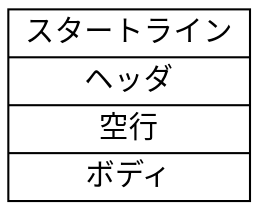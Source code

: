 digraph http {
  // graphの定義
  graph [
    rankdir = LR;
  ];
  // nodeの定義
  node [
    shape = record,
    fontname="IPAPGothic"
  ];
  httpmessage [label = " スタートライン | ヘッダ | 空行 | ボディ "];

}
